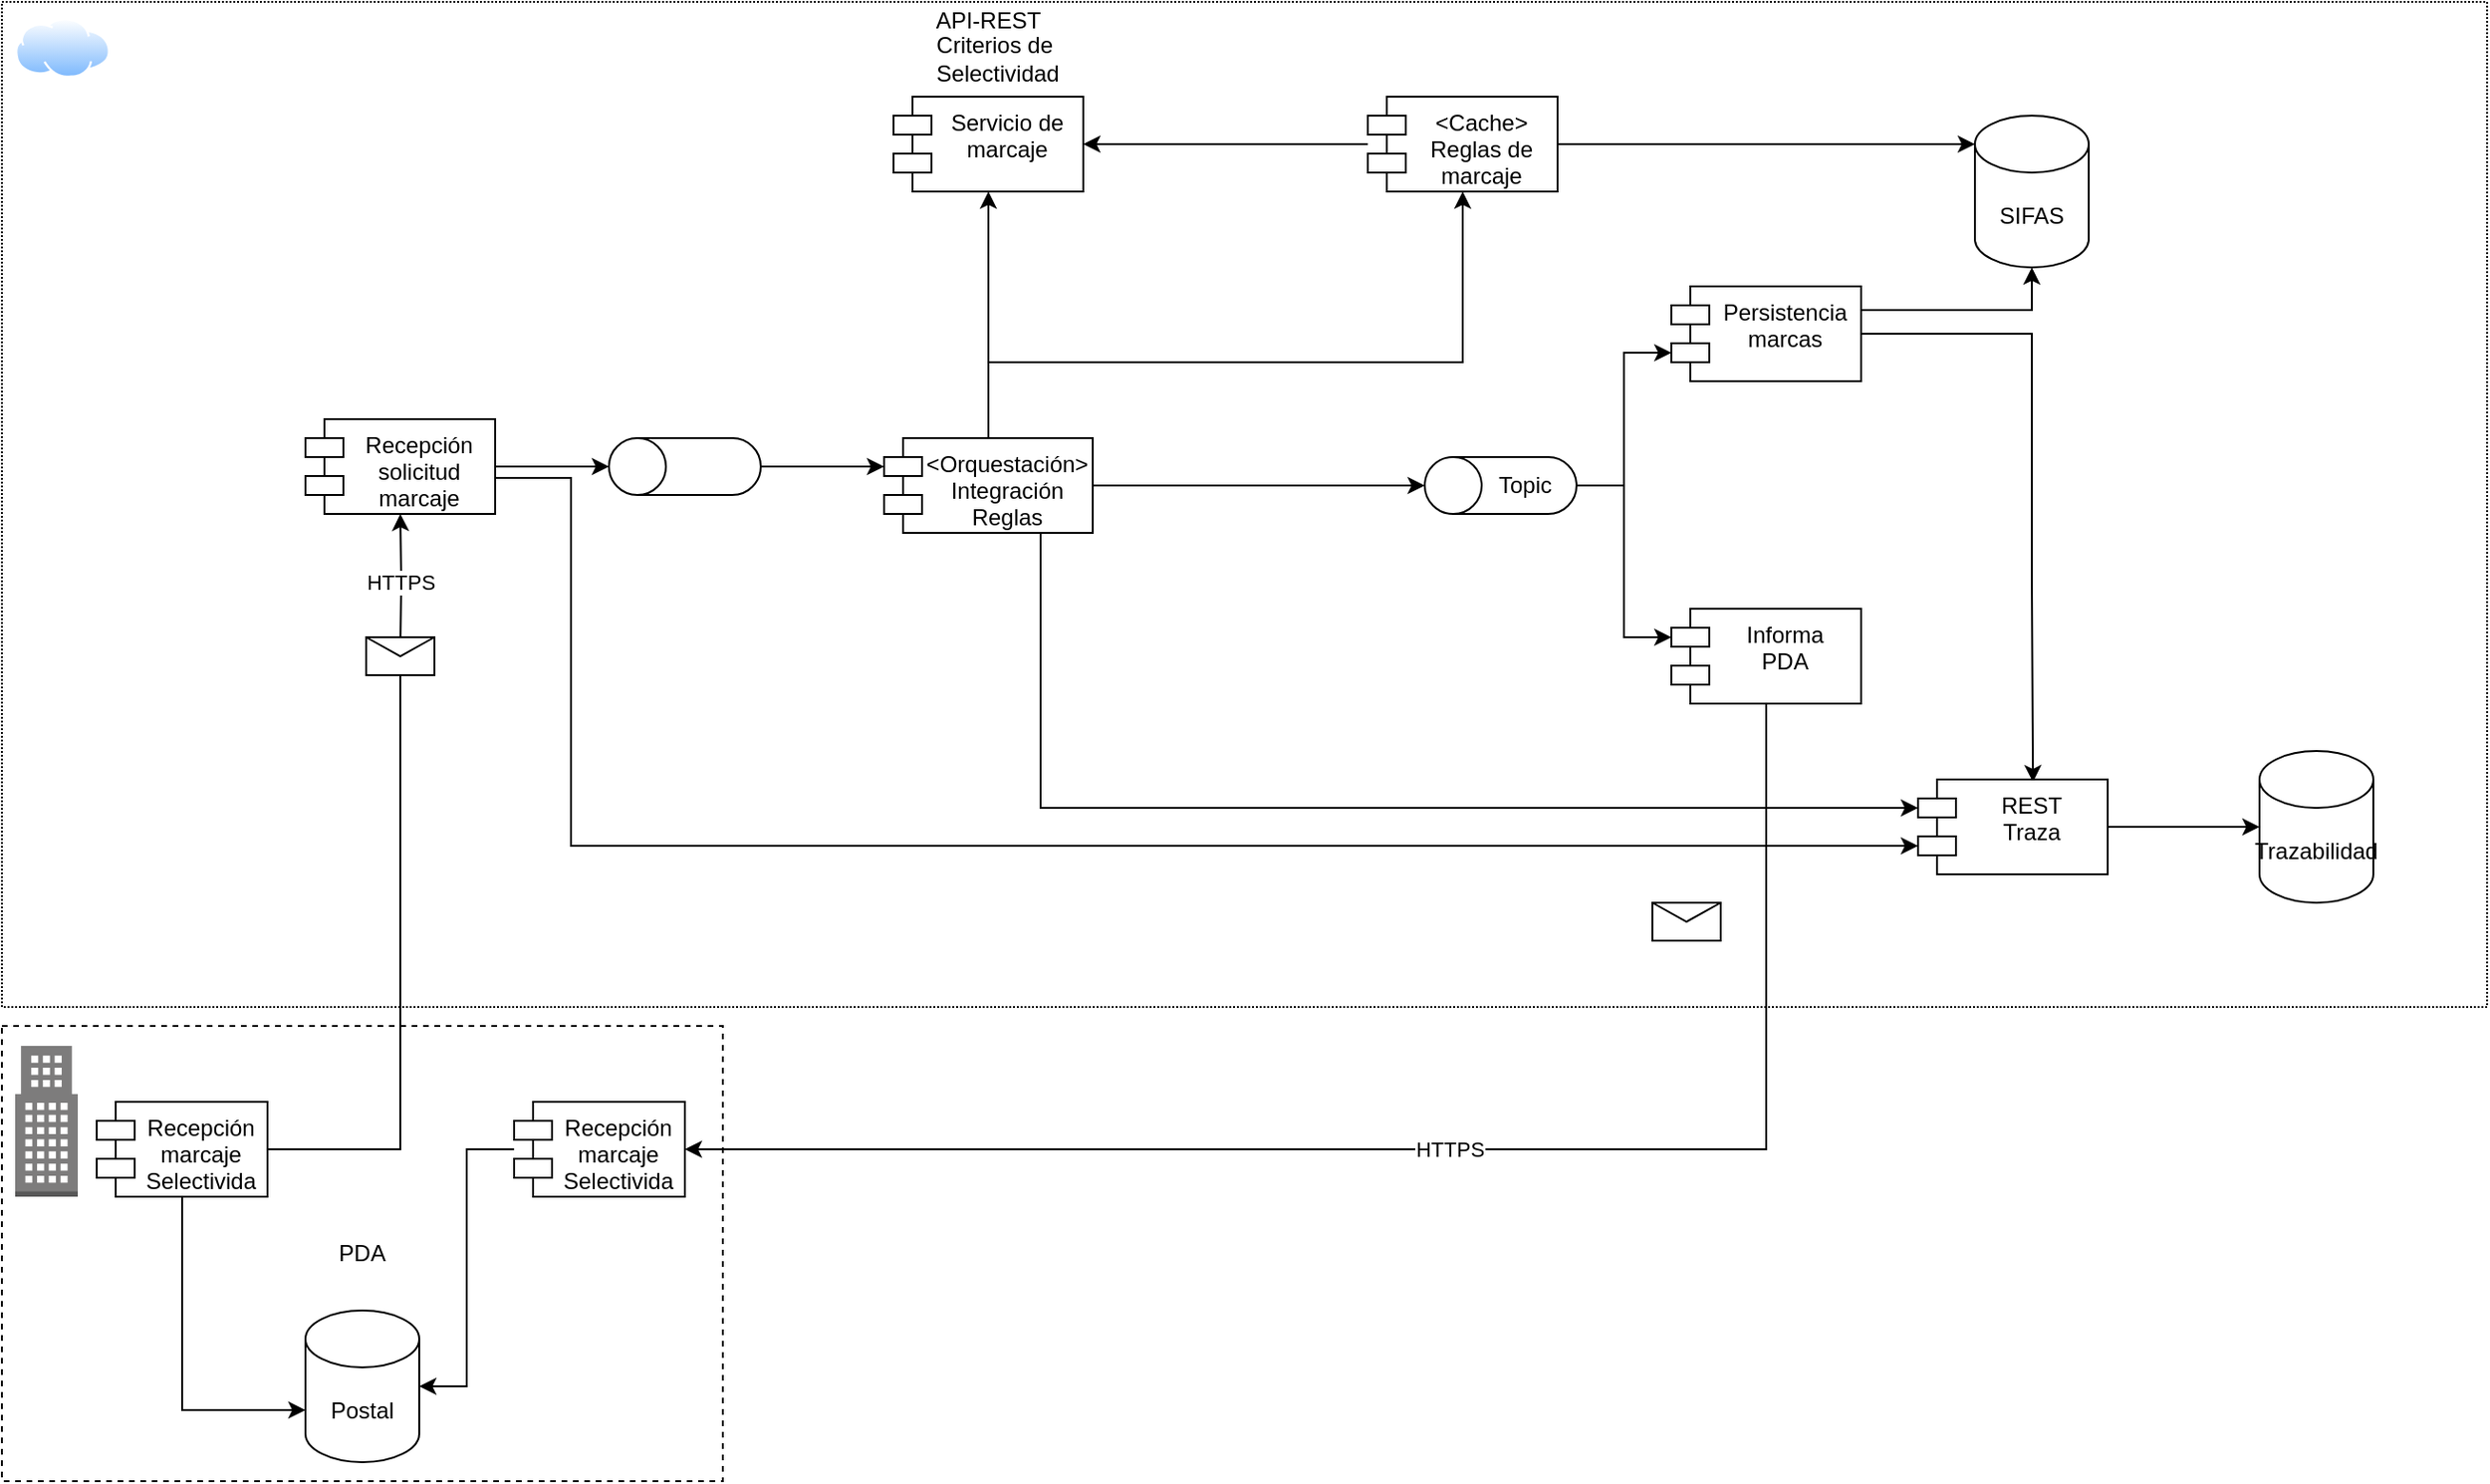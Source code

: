 <mxfile version="14.6.1" type="google"><diagram id="aMyybNXOVWgSJgqXqDwI" name="Page-1"><mxGraphModel dx="2500" dy="908" grid="1" gridSize="10" guides="1" tooltips="1" connect="1" arrows="1" fold="1" page="1" pageScale="1" pageWidth="827" pageHeight="1169" math="0" shadow="0"><root><mxCell id="0"/><mxCell id="1" parent="0"/><mxCell id="HyrFQAPG10RJcRrjUFHQ-13" value="PDA" style="rounded=0;whiteSpace=wrap;html=1;dashed=1;" parent="1" vertex="1"><mxGeometry x="-120" y="550" width="380" height="240" as="geometry"/></mxCell><mxCell id="Qizzh6tVzQUccwICTRLS-4" value="" style="rounded=0;whiteSpace=wrap;html=1;dashed=1;dashPattern=1 1;" vertex="1" parent="1"><mxGeometry x="-120" y="10" width="1310" height="530" as="geometry"/></mxCell><mxCell id="HyrFQAPG10RJcRrjUFHQ-1" value="Servicio de&#10;marcaje" style="shape=module;align=left;spacingLeft=20;align=center;verticalAlign=top;" parent="1" vertex="1"><mxGeometry x="350" y="60" width="100" height="50" as="geometry"/></mxCell><mxCell id="HyrFQAPG10RJcRrjUFHQ-18" style="edgeStyle=orthogonalEdgeStyle;rounded=0;orthogonalLoop=1;jettySize=auto;html=1;" parent="1" source="HyrFQAPG10RJcRrjUFHQ-2" target="HyrFQAPG10RJcRrjUFHQ-3" edge="1"><mxGeometry relative="1" as="geometry"/></mxCell><mxCell id="HyrFQAPG10RJcRrjUFHQ-21" style="edgeStyle=orthogonalEdgeStyle;rounded=0;orthogonalLoop=1;jettySize=auto;html=1;" parent="1" source="HyrFQAPG10RJcRrjUFHQ-2" target="HyrFQAPG10RJcRrjUFHQ-1" edge="1"><mxGeometry relative="1" as="geometry"/></mxCell><mxCell id="HyrFQAPG10RJcRrjUFHQ-44" style="edgeStyle=orthogonalEdgeStyle;rounded=0;orthogonalLoop=1;jettySize=auto;html=1;entryX=0.5;entryY=1;entryDx=0;entryDy=0;" parent="1" source="HyrFQAPG10RJcRrjUFHQ-2" target="HyrFQAPG10RJcRrjUFHQ-41" edge="1"><mxGeometry relative="1" as="geometry"><Array as="points"><mxPoint x="650" y="200"/></Array></mxGeometry></mxCell><mxCell id="HyrFQAPG10RJcRrjUFHQ-50" style="edgeStyle=orthogonalEdgeStyle;rounded=0;orthogonalLoop=1;jettySize=auto;html=1;entryX=0;entryY=0;entryDx=0;entryDy=15;exitX=0.75;exitY=1;exitDx=0;exitDy=0;entryPerimeter=0;" parent="1" source="HyrFQAPG10RJcRrjUFHQ-2" target="HyrFQAPG10RJcRrjUFHQ-47" edge="1"><mxGeometry relative="1" as="geometry"><Array as="points"><mxPoint x="428" y="435"/></Array></mxGeometry></mxCell><mxCell id="HyrFQAPG10RJcRrjUFHQ-2" value="&lt;Orquestación&gt;&#10;Integración&#10;Reglas" style="shape=module;align=left;spacingLeft=20;align=center;verticalAlign=top;" parent="1" vertex="1"><mxGeometry x="345" y="240" width="110" height="50" as="geometry"/></mxCell><mxCell id="HyrFQAPG10RJcRrjUFHQ-9" style="edgeStyle=orthogonalEdgeStyle;rounded=0;orthogonalLoop=1;jettySize=auto;html=1;entryX=0;entryY=0;entryDx=0;entryDy=15;entryPerimeter=0;" parent="1" source="HyrFQAPG10RJcRrjUFHQ-3" target="HyrFQAPG10RJcRrjUFHQ-7" edge="1"><mxGeometry relative="1" as="geometry"/></mxCell><mxCell id="HyrFQAPG10RJcRrjUFHQ-10" style="edgeStyle=orthogonalEdgeStyle;rounded=0;orthogonalLoop=1;jettySize=auto;html=1;entryX=0;entryY=0;entryDx=0;entryDy=35;entryPerimeter=0;" parent="1" source="HyrFQAPG10RJcRrjUFHQ-3" target="HyrFQAPG10RJcRrjUFHQ-8" edge="1"><mxGeometry relative="1" as="geometry"/></mxCell><mxCell id="HyrFQAPG10RJcRrjUFHQ-3" value="Topic" style="shape=cylinder3;whiteSpace=wrap;html=1;boundedLbl=1;backgroundOutline=1;size=15;direction=north;" parent="1" vertex="1"><mxGeometry x="630" y="250" width="80" height="30" as="geometry"/></mxCell><mxCell id="HyrFQAPG10RJcRrjUFHQ-17" style="edgeStyle=orthogonalEdgeStyle;rounded=0;orthogonalLoop=1;jettySize=auto;html=1;entryX=0;entryY=0;entryDx=0;entryDy=15;entryPerimeter=0;" parent="1" source="HyrFQAPG10RJcRrjUFHQ-5" target="HyrFQAPG10RJcRrjUFHQ-2" edge="1"><mxGeometry relative="1" as="geometry"/></mxCell><mxCell id="HyrFQAPG10RJcRrjUFHQ-5" value="" style="shape=cylinder3;whiteSpace=wrap;html=1;boundedLbl=1;backgroundOutline=1;size=15;direction=north;" parent="1" vertex="1"><mxGeometry x="200" y="240" width="80" height="30" as="geometry"/></mxCell><mxCell id="HyrFQAPG10RJcRrjUFHQ-16" value="HTTPS" style="edgeStyle=orthogonalEdgeStyle;rounded=0;orthogonalLoop=1;jettySize=auto;html=1;entryX=1;entryY=0.5;entryDx=0;entryDy=0;exitX=0.5;exitY=1;exitDx=0;exitDy=0;" parent="1" source="HyrFQAPG10RJcRrjUFHQ-7" target="HyrFQAPG10RJcRrjUFHQ-36" edge="1"><mxGeometry relative="1" as="geometry"/></mxCell><mxCell id="HyrFQAPG10RJcRrjUFHQ-7" value="Informa&#10;PDA" style="shape=module;align=left;spacingLeft=20;align=center;verticalAlign=top;" parent="1" vertex="1"><mxGeometry x="760" y="330" width="100" height="50" as="geometry"/></mxCell><mxCell id="HyrFQAPG10RJcRrjUFHQ-12" style="edgeStyle=orthogonalEdgeStyle;rounded=0;orthogonalLoop=1;jettySize=auto;html=1;exitX=1;exitY=0.25;exitDx=0;exitDy=0;" parent="1" source="HyrFQAPG10RJcRrjUFHQ-8" target="HyrFQAPG10RJcRrjUFHQ-11" edge="1"><mxGeometry relative="1" as="geometry"/></mxCell><mxCell id="HyrFQAPG10RJcRrjUFHQ-51" style="edgeStyle=orthogonalEdgeStyle;rounded=0;orthogonalLoop=1;jettySize=auto;html=1;exitX=1;exitY=0.5;exitDx=0;exitDy=0;entryX=0.606;entryY=0.028;entryDx=0;entryDy=0;entryPerimeter=0;" parent="1" source="HyrFQAPG10RJcRrjUFHQ-8" target="HyrFQAPG10RJcRrjUFHQ-47" edge="1"><mxGeometry relative="1" as="geometry"><Array as="points"><mxPoint x="950" y="185"/><mxPoint x="950" y="315"/><mxPoint x="951" y="421"/></Array></mxGeometry></mxCell><mxCell id="HyrFQAPG10RJcRrjUFHQ-8" value="Persistencia&#10;marcas" style="shape=module;align=left;spacingLeft=20;align=center;verticalAlign=top;" parent="1" vertex="1"><mxGeometry x="760" y="160" width="100" height="50" as="geometry"/></mxCell><mxCell id="HyrFQAPG10RJcRrjUFHQ-11" value="SIFAS" style="shape=cylinder3;whiteSpace=wrap;html=1;boundedLbl=1;backgroundOutline=1;size=15;" parent="1" vertex="1"><mxGeometry x="920" y="70" width="60" height="80" as="geometry"/></mxCell><mxCell id="HyrFQAPG10RJcRrjUFHQ-20" style="edgeStyle=orthogonalEdgeStyle;rounded=0;orthogonalLoop=1;jettySize=auto;html=1;entryX=0.5;entryY=0;entryDx=0;entryDy=0;entryPerimeter=0;" parent="1" source="HyrFQAPG10RJcRrjUFHQ-14" target="HyrFQAPG10RJcRrjUFHQ-5" edge="1"><mxGeometry relative="1" as="geometry"/></mxCell><mxCell id="HyrFQAPG10RJcRrjUFHQ-49" style="edgeStyle=orthogonalEdgeStyle;rounded=0;orthogonalLoop=1;jettySize=auto;html=1;entryX=0;entryY=0;entryDx=0;entryDy=35;entryPerimeter=0;exitX=1;exitY=0.75;exitDx=0;exitDy=0;" parent="1" source="HyrFQAPG10RJcRrjUFHQ-14" target="HyrFQAPG10RJcRrjUFHQ-47" edge="1"><mxGeometry relative="1" as="geometry"><mxPoint x="1000" y="420" as="targetPoint"/><Array as="points"><mxPoint x="180" y="261"/><mxPoint x="180" y="455"/></Array></mxGeometry></mxCell><mxCell id="HyrFQAPG10RJcRrjUFHQ-14" value="Recepción&#10;solicitud &#10;marcaje" style="shape=module;align=left;spacingLeft=20;align=center;verticalAlign=top;" parent="1" vertex="1"><mxGeometry x="40" y="230" width="100" height="50" as="geometry"/></mxCell><mxCell id="HyrFQAPG10RJcRrjUFHQ-24" value="Postal" style="shape=cylinder3;whiteSpace=wrap;html=1;boundedLbl=1;backgroundOutline=1;size=15;" parent="1" vertex="1"><mxGeometry x="40" y="700" width="60" height="80" as="geometry"/></mxCell><mxCell id="HyrFQAPG10RJcRrjUFHQ-31" value="" style="shape=image;html=1;verticalAlign=top;verticalLabelPosition=bottom;labelBackgroundColor=#ffffff;imageAspect=0;aspect=fixed;image=https://cdn0.iconfinder.com/data/icons/news-and-magazine/512/news-128.png" parent="1" vertex="1"><mxGeometry x="566" y="280" width="34" height="34" as="geometry"/></mxCell><mxCell id="HyrFQAPG10RJcRrjUFHQ-33" value="" style="shape=image;html=1;verticalAlign=top;verticalLabelPosition=bottom;labelBackgroundColor=#ffffff;imageAspect=0;aspect=fixed;image=https://cdn4.iconfinder.com/data/icons/basic-user-interface-elements/700/document-text-file-sheet-doc-128.png" parent="1" vertex="1"><mxGeometry x="360" y="132.5" width="30" height="30" as="geometry"/></mxCell><mxCell id="HyrFQAPG10RJcRrjUFHQ-35" value="" style="group" parent="1" vertex="1" connectable="0"><mxGeometry x="350" y="10" width="105" height="40" as="geometry"/></mxCell><mxCell id="HyrFQAPG10RJcRrjUFHQ-22" value="Criterios de&amp;nbsp;&lt;br&gt;Selectividad" style="text;html=1;strokeColor=none;fillColor=none;align=center;verticalAlign=middle;whiteSpace=wrap;rounded=0;" parent="HyrFQAPG10RJcRrjUFHQ-35" vertex="1"><mxGeometry x="5" y="20" width="100" height="20" as="geometry"/></mxCell><mxCell id="HyrFQAPG10RJcRrjUFHQ-23" value="API-REST" style="text;html=1;strokeColor=none;fillColor=none;align=center;verticalAlign=middle;whiteSpace=wrap;rounded=0;" parent="HyrFQAPG10RJcRrjUFHQ-35" vertex="1"><mxGeometry width="100" height="20" as="geometry"/></mxCell><mxCell id="Qizzh6tVzQUccwICTRLS-7" style="edgeStyle=orthogonalEdgeStyle;rounded=0;orthogonalLoop=1;jettySize=auto;html=1;entryX=1;entryY=0.5;entryDx=0;entryDy=0;entryPerimeter=0;" edge="1" parent="1" source="HyrFQAPG10RJcRrjUFHQ-36" target="HyrFQAPG10RJcRrjUFHQ-24"><mxGeometry relative="1" as="geometry"/></mxCell><mxCell id="HyrFQAPG10RJcRrjUFHQ-36" value="Recepción&#10;marcaje&#10;Selectivida" style="shape=module;align=left;spacingLeft=20;align=center;verticalAlign=top;" parent="1" vertex="1"><mxGeometry x="150" y="590" width="90" height="50" as="geometry"/></mxCell><mxCell id="HyrFQAPG10RJcRrjUFHQ-38" value="HTTPS" style="edgeStyle=orthogonalEdgeStyle;rounded=0;orthogonalLoop=1;jettySize=auto;html=1;startArrow=none;" parent="1" target="HyrFQAPG10RJcRrjUFHQ-14" edge="1"><mxGeometry relative="1" as="geometry"><mxPoint x="90" y="352" as="sourcePoint"/></mxGeometry></mxCell><mxCell id="Qizzh6tVzQUccwICTRLS-8" style="edgeStyle=orthogonalEdgeStyle;rounded=0;orthogonalLoop=1;jettySize=auto;html=1;entryX=0;entryY=0;entryDx=0;entryDy=52.5;entryPerimeter=0;exitX=0.5;exitY=1;exitDx=0;exitDy=0;" edge="1" parent="1" source="HyrFQAPG10RJcRrjUFHQ-37" target="HyrFQAPG10RJcRrjUFHQ-24"><mxGeometry relative="1" as="geometry"/></mxCell><mxCell id="HyrFQAPG10RJcRrjUFHQ-37" value="Recepción&#10;marcaje&#10;Selectivida" style="shape=module;align=left;spacingLeft=20;align=center;verticalAlign=top;" parent="1" vertex="1"><mxGeometry x="-70" y="590" width="90" height="50" as="geometry"/></mxCell><mxCell id="HyrFQAPG10RJcRrjUFHQ-39" value="" style="shape=message;html=1;whiteSpace=wrap;html=1;outlineConnect=0;" parent="1" vertex="1"><mxGeometry x="750" y="485" width="36" height="20" as="geometry"/></mxCell><mxCell id="HyrFQAPG10RJcRrjUFHQ-42" style="edgeStyle=orthogonalEdgeStyle;rounded=0;orthogonalLoop=1;jettySize=auto;html=1;" parent="1" source="HyrFQAPG10RJcRrjUFHQ-41" target="HyrFQAPG10RJcRrjUFHQ-1" edge="1"><mxGeometry relative="1" as="geometry"/></mxCell><mxCell id="HyrFQAPG10RJcRrjUFHQ-45" style="edgeStyle=orthogonalEdgeStyle;rounded=0;orthogonalLoop=1;jettySize=auto;html=1;entryX=0;entryY=0;entryDx=0;entryDy=15;entryPerimeter=0;" parent="1" source="HyrFQAPG10RJcRrjUFHQ-41" target="HyrFQAPG10RJcRrjUFHQ-11" edge="1"><mxGeometry relative="1" as="geometry"/></mxCell><mxCell id="HyrFQAPG10RJcRrjUFHQ-41" value="&lt;Cache&gt;&#10;Reglas de&#10;marcaje" style="shape=module;align=left;spacingLeft=20;align=center;verticalAlign=top;" parent="1" vertex="1"><mxGeometry x="600" y="60" width="100" height="50" as="geometry"/></mxCell><mxCell id="HyrFQAPG10RJcRrjUFHQ-46" value="Trazabilidad" style="shape=cylinder3;whiteSpace=wrap;html=1;boundedLbl=1;backgroundOutline=1;size=15;" parent="1" vertex="1"><mxGeometry x="1070" y="405" width="60" height="80" as="geometry"/></mxCell><mxCell id="HyrFQAPG10RJcRrjUFHQ-48" style="edgeStyle=orthogonalEdgeStyle;rounded=0;orthogonalLoop=1;jettySize=auto;html=1;exitX=1;exitY=0.5;exitDx=0;exitDy=0;" parent="1" source="HyrFQAPG10RJcRrjUFHQ-47" target="HyrFQAPG10RJcRrjUFHQ-46" edge="1"><mxGeometry relative="1" as="geometry"/></mxCell><mxCell id="HyrFQAPG10RJcRrjUFHQ-47" value="REST&#10;Traza" style="shape=module;align=left;spacingLeft=20;align=center;verticalAlign=top;" parent="1" vertex="1"><mxGeometry x="890" y="420" width="100" height="50" as="geometry"/></mxCell><mxCell id="HyrFQAPG10RJcRrjUFHQ-32" value="" style="shape=message;html=1;whiteSpace=wrap;html=1;outlineConnect=0;" parent="1" vertex="1"><mxGeometry x="72" y="345" width="36" height="20" as="geometry"/></mxCell><mxCell id="HyrFQAPG10RJcRrjUFHQ-53" value="" style="edgeStyle=orthogonalEdgeStyle;rounded=0;orthogonalLoop=1;jettySize=auto;html=1;endArrow=none;" parent="1" source="HyrFQAPG10RJcRrjUFHQ-37" target="HyrFQAPG10RJcRrjUFHQ-32" edge="1"><mxGeometry relative="1" as="geometry"><mxPoint x="20" y="615" as="sourcePoint"/><mxPoint x="90" y="273" as="targetPoint"/></mxGeometry></mxCell><mxCell id="Qizzh6tVzQUccwICTRLS-5" value="" style="aspect=fixed;perimeter=ellipsePerimeter;html=1;align=center;shadow=0;dashed=0;spacingTop=3;image;image=img/lib/active_directory/internet_cloud.svg;dashPattern=1 1;" vertex="1" parent="1"><mxGeometry x="-113" y="18.5" width="50" height="31.5" as="geometry"/></mxCell><mxCell id="Qizzh6tVzQUccwICTRLS-6" value="" style="outlineConnect=0;dashed=0;verticalLabelPosition=bottom;verticalAlign=top;align=center;html=1;shape=mxgraph.aws3.office_building;fillColor=#7D7C7C;gradientColor=none;dashPattern=1 1;" vertex="1" parent="1"><mxGeometry x="-113" y="560.5" width="33" height="79.5" as="geometry"/></mxCell></root></mxGraphModel></diagram></mxfile>